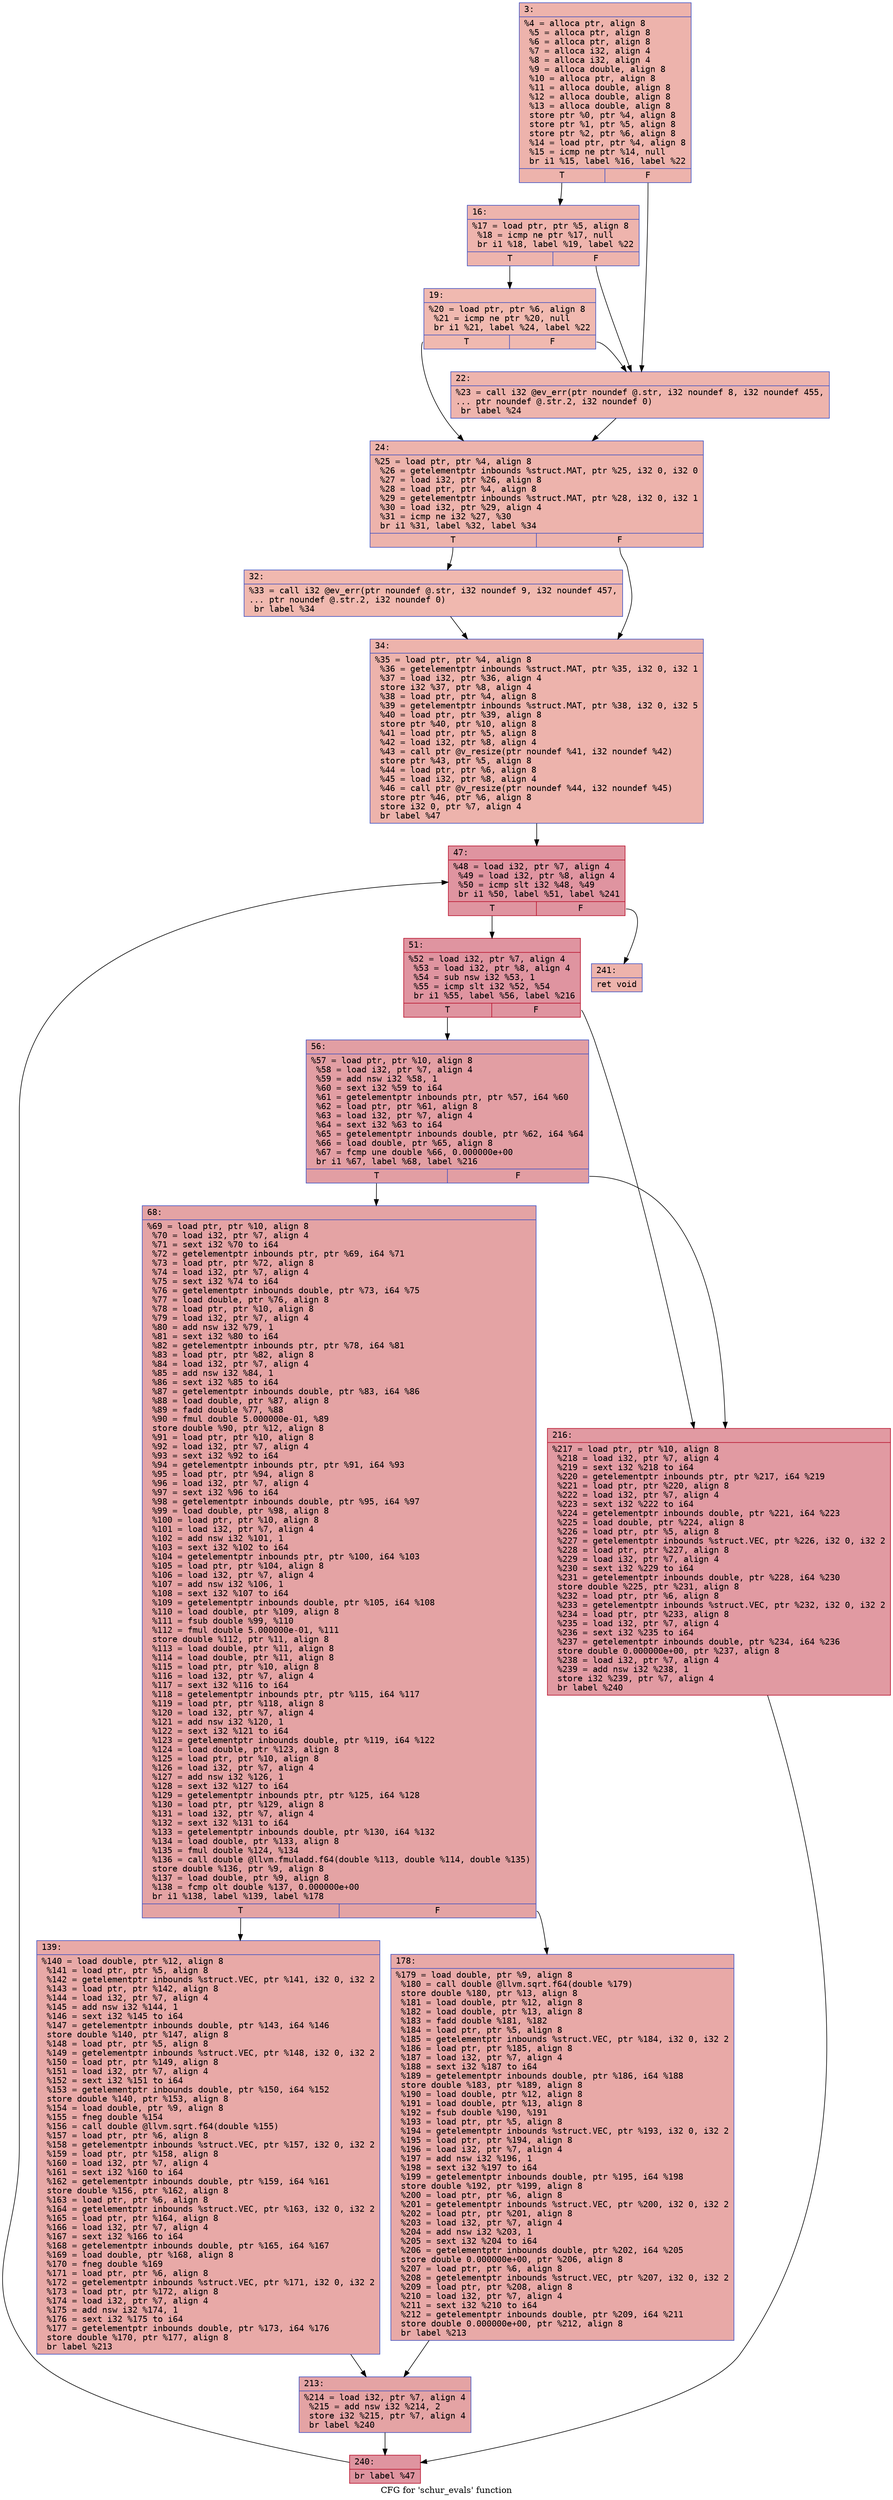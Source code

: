 digraph "CFG for 'schur_evals' function" {
	label="CFG for 'schur_evals' function";

	Node0x600001f90320 [shape=record,color="#3d50c3ff", style=filled, fillcolor="#d6524470" fontname="Courier",label="{3:\l|  %4 = alloca ptr, align 8\l  %5 = alloca ptr, align 8\l  %6 = alloca ptr, align 8\l  %7 = alloca i32, align 4\l  %8 = alloca i32, align 4\l  %9 = alloca double, align 8\l  %10 = alloca ptr, align 8\l  %11 = alloca double, align 8\l  %12 = alloca double, align 8\l  %13 = alloca double, align 8\l  store ptr %0, ptr %4, align 8\l  store ptr %1, ptr %5, align 8\l  store ptr %2, ptr %6, align 8\l  %14 = load ptr, ptr %4, align 8\l  %15 = icmp ne ptr %14, null\l  br i1 %15, label %16, label %22\l|{<s0>T|<s1>F}}"];
	Node0x600001f90320:s0 -> Node0x600001f903c0[tooltip="3 -> 16\nProbability 62.50%" ];
	Node0x600001f90320:s1 -> Node0x600001f90460[tooltip="3 -> 22\nProbability 37.50%" ];
	Node0x600001f903c0 [shape=record,color="#3d50c3ff", style=filled, fillcolor="#d8564670" fontname="Courier",label="{16:\l|  %17 = load ptr, ptr %5, align 8\l  %18 = icmp ne ptr %17, null\l  br i1 %18, label %19, label %22\l|{<s0>T|<s1>F}}"];
	Node0x600001f903c0:s0 -> Node0x600001f90410[tooltip="16 -> 19\nProbability 62.50%" ];
	Node0x600001f903c0:s1 -> Node0x600001f90460[tooltip="16 -> 22\nProbability 37.50%" ];
	Node0x600001f90410 [shape=record,color="#3d50c3ff", style=filled, fillcolor="#de614d70" fontname="Courier",label="{19:\l|  %20 = load ptr, ptr %6, align 8\l  %21 = icmp ne ptr %20, null\l  br i1 %21, label %24, label %22\l|{<s0>T|<s1>F}}"];
	Node0x600001f90410:s0 -> Node0x600001f904b0[tooltip="19 -> 24\nProbability 62.50%" ];
	Node0x600001f90410:s1 -> Node0x600001f90460[tooltip="19 -> 22\nProbability 37.50%" ];
	Node0x600001f90460 [shape=record,color="#3d50c3ff", style=filled, fillcolor="#d8564670" fontname="Courier",label="{22:\l|  %23 = call i32 @ev_err(ptr noundef @.str, i32 noundef 8, i32 noundef 455,\l... ptr noundef @.str.2, i32 noundef 0)\l  br label %24\l}"];
	Node0x600001f90460 -> Node0x600001f904b0[tooltip="22 -> 24\nProbability 100.00%" ];
	Node0x600001f904b0 [shape=record,color="#3d50c3ff", style=filled, fillcolor="#d6524470" fontname="Courier",label="{24:\l|  %25 = load ptr, ptr %4, align 8\l  %26 = getelementptr inbounds %struct.MAT, ptr %25, i32 0, i32 0\l  %27 = load i32, ptr %26, align 8\l  %28 = load ptr, ptr %4, align 8\l  %29 = getelementptr inbounds %struct.MAT, ptr %28, i32 0, i32 1\l  %30 = load i32, ptr %29, align 4\l  %31 = icmp ne i32 %27, %30\l  br i1 %31, label %32, label %34\l|{<s0>T|<s1>F}}"];
	Node0x600001f904b0:s0 -> Node0x600001f90500[tooltip="24 -> 32\nProbability 50.00%" ];
	Node0x600001f904b0:s1 -> Node0x600001f90550[tooltip="24 -> 34\nProbability 50.00%" ];
	Node0x600001f90500 [shape=record,color="#3d50c3ff", style=filled, fillcolor="#dc5d4a70" fontname="Courier",label="{32:\l|  %33 = call i32 @ev_err(ptr noundef @.str, i32 noundef 9, i32 noundef 457,\l... ptr noundef @.str.2, i32 noundef 0)\l  br label %34\l}"];
	Node0x600001f90500 -> Node0x600001f90550[tooltip="32 -> 34\nProbability 100.00%" ];
	Node0x600001f90550 [shape=record,color="#3d50c3ff", style=filled, fillcolor="#d6524470" fontname="Courier",label="{34:\l|  %35 = load ptr, ptr %4, align 8\l  %36 = getelementptr inbounds %struct.MAT, ptr %35, i32 0, i32 1\l  %37 = load i32, ptr %36, align 4\l  store i32 %37, ptr %8, align 4\l  %38 = load ptr, ptr %4, align 8\l  %39 = getelementptr inbounds %struct.MAT, ptr %38, i32 0, i32 5\l  %40 = load ptr, ptr %39, align 8\l  store ptr %40, ptr %10, align 8\l  %41 = load ptr, ptr %5, align 8\l  %42 = load i32, ptr %8, align 4\l  %43 = call ptr @v_resize(ptr noundef %41, i32 noundef %42)\l  store ptr %43, ptr %5, align 8\l  %44 = load ptr, ptr %6, align 8\l  %45 = load i32, ptr %8, align 4\l  %46 = call ptr @v_resize(ptr noundef %44, i32 noundef %45)\l  store ptr %46, ptr %6, align 8\l  store i32 0, ptr %7, align 4\l  br label %47\l}"];
	Node0x600001f90550 -> Node0x600001f905a0[tooltip="34 -> 47\nProbability 100.00%" ];
	Node0x600001f905a0 [shape=record,color="#b70d28ff", style=filled, fillcolor="#b70d2870" fontname="Courier",label="{47:\l|  %48 = load i32, ptr %7, align 4\l  %49 = load i32, ptr %8, align 4\l  %50 = icmp slt i32 %48, %49\l  br i1 %50, label %51, label %241\l|{<s0>T|<s1>F}}"];
	Node0x600001f905a0:s0 -> Node0x600001f905f0[tooltip="47 -> 51\nProbability 96.88%" ];
	Node0x600001f905a0:s1 -> Node0x600001f90870[tooltip="47 -> 241\nProbability 3.12%" ];
	Node0x600001f905f0 [shape=record,color="#b70d28ff", style=filled, fillcolor="#b70d2870" fontname="Courier",label="{51:\l|  %52 = load i32, ptr %7, align 4\l  %53 = load i32, ptr %8, align 4\l  %54 = sub nsw i32 %53, 1\l  %55 = icmp slt i32 %52, %54\l  br i1 %55, label %56, label %216\l|{<s0>T|<s1>F}}"];
	Node0x600001f905f0:s0 -> Node0x600001f90640[tooltip="51 -> 56\nProbability 50.00%" ];
	Node0x600001f905f0:s1 -> Node0x600001f907d0[tooltip="51 -> 216\nProbability 50.00%" ];
	Node0x600001f90640 [shape=record,color="#3d50c3ff", style=filled, fillcolor="#be242e70" fontname="Courier",label="{56:\l|  %57 = load ptr, ptr %10, align 8\l  %58 = load i32, ptr %7, align 4\l  %59 = add nsw i32 %58, 1\l  %60 = sext i32 %59 to i64\l  %61 = getelementptr inbounds ptr, ptr %57, i64 %60\l  %62 = load ptr, ptr %61, align 8\l  %63 = load i32, ptr %7, align 4\l  %64 = sext i32 %63 to i64\l  %65 = getelementptr inbounds double, ptr %62, i64 %64\l  %66 = load double, ptr %65, align 8\l  %67 = fcmp une double %66, 0.000000e+00\l  br i1 %67, label %68, label %216\l|{<s0>T|<s1>F}}"];
	Node0x600001f90640:s0 -> Node0x600001f90690[tooltip="56 -> 68\nProbability 62.50%" ];
	Node0x600001f90640:s1 -> Node0x600001f907d0[tooltip="56 -> 216\nProbability 37.50%" ];
	Node0x600001f90690 [shape=record,color="#3d50c3ff", style=filled, fillcolor="#c32e3170" fontname="Courier",label="{68:\l|  %69 = load ptr, ptr %10, align 8\l  %70 = load i32, ptr %7, align 4\l  %71 = sext i32 %70 to i64\l  %72 = getelementptr inbounds ptr, ptr %69, i64 %71\l  %73 = load ptr, ptr %72, align 8\l  %74 = load i32, ptr %7, align 4\l  %75 = sext i32 %74 to i64\l  %76 = getelementptr inbounds double, ptr %73, i64 %75\l  %77 = load double, ptr %76, align 8\l  %78 = load ptr, ptr %10, align 8\l  %79 = load i32, ptr %7, align 4\l  %80 = add nsw i32 %79, 1\l  %81 = sext i32 %80 to i64\l  %82 = getelementptr inbounds ptr, ptr %78, i64 %81\l  %83 = load ptr, ptr %82, align 8\l  %84 = load i32, ptr %7, align 4\l  %85 = add nsw i32 %84, 1\l  %86 = sext i32 %85 to i64\l  %87 = getelementptr inbounds double, ptr %83, i64 %86\l  %88 = load double, ptr %87, align 8\l  %89 = fadd double %77, %88\l  %90 = fmul double 5.000000e-01, %89\l  store double %90, ptr %12, align 8\l  %91 = load ptr, ptr %10, align 8\l  %92 = load i32, ptr %7, align 4\l  %93 = sext i32 %92 to i64\l  %94 = getelementptr inbounds ptr, ptr %91, i64 %93\l  %95 = load ptr, ptr %94, align 8\l  %96 = load i32, ptr %7, align 4\l  %97 = sext i32 %96 to i64\l  %98 = getelementptr inbounds double, ptr %95, i64 %97\l  %99 = load double, ptr %98, align 8\l  %100 = load ptr, ptr %10, align 8\l  %101 = load i32, ptr %7, align 4\l  %102 = add nsw i32 %101, 1\l  %103 = sext i32 %102 to i64\l  %104 = getelementptr inbounds ptr, ptr %100, i64 %103\l  %105 = load ptr, ptr %104, align 8\l  %106 = load i32, ptr %7, align 4\l  %107 = add nsw i32 %106, 1\l  %108 = sext i32 %107 to i64\l  %109 = getelementptr inbounds double, ptr %105, i64 %108\l  %110 = load double, ptr %109, align 8\l  %111 = fsub double %99, %110\l  %112 = fmul double 5.000000e-01, %111\l  store double %112, ptr %11, align 8\l  %113 = load double, ptr %11, align 8\l  %114 = load double, ptr %11, align 8\l  %115 = load ptr, ptr %10, align 8\l  %116 = load i32, ptr %7, align 4\l  %117 = sext i32 %116 to i64\l  %118 = getelementptr inbounds ptr, ptr %115, i64 %117\l  %119 = load ptr, ptr %118, align 8\l  %120 = load i32, ptr %7, align 4\l  %121 = add nsw i32 %120, 1\l  %122 = sext i32 %121 to i64\l  %123 = getelementptr inbounds double, ptr %119, i64 %122\l  %124 = load double, ptr %123, align 8\l  %125 = load ptr, ptr %10, align 8\l  %126 = load i32, ptr %7, align 4\l  %127 = add nsw i32 %126, 1\l  %128 = sext i32 %127 to i64\l  %129 = getelementptr inbounds ptr, ptr %125, i64 %128\l  %130 = load ptr, ptr %129, align 8\l  %131 = load i32, ptr %7, align 4\l  %132 = sext i32 %131 to i64\l  %133 = getelementptr inbounds double, ptr %130, i64 %132\l  %134 = load double, ptr %133, align 8\l  %135 = fmul double %124, %134\l  %136 = call double @llvm.fmuladd.f64(double %113, double %114, double %135)\l  store double %136, ptr %9, align 8\l  %137 = load double, ptr %9, align 8\l  %138 = fcmp olt double %137, 0.000000e+00\l  br i1 %138, label %139, label %178\l|{<s0>T|<s1>F}}"];
	Node0x600001f90690:s0 -> Node0x600001f906e0[tooltip="68 -> 139\nProbability 50.00%" ];
	Node0x600001f90690:s1 -> Node0x600001f90730[tooltip="68 -> 178\nProbability 50.00%" ];
	Node0x600001f906e0 [shape=record,color="#3d50c3ff", style=filled, fillcolor="#ca3b3770" fontname="Courier",label="{139:\l|  %140 = load double, ptr %12, align 8\l  %141 = load ptr, ptr %5, align 8\l  %142 = getelementptr inbounds %struct.VEC, ptr %141, i32 0, i32 2\l  %143 = load ptr, ptr %142, align 8\l  %144 = load i32, ptr %7, align 4\l  %145 = add nsw i32 %144, 1\l  %146 = sext i32 %145 to i64\l  %147 = getelementptr inbounds double, ptr %143, i64 %146\l  store double %140, ptr %147, align 8\l  %148 = load ptr, ptr %5, align 8\l  %149 = getelementptr inbounds %struct.VEC, ptr %148, i32 0, i32 2\l  %150 = load ptr, ptr %149, align 8\l  %151 = load i32, ptr %7, align 4\l  %152 = sext i32 %151 to i64\l  %153 = getelementptr inbounds double, ptr %150, i64 %152\l  store double %140, ptr %153, align 8\l  %154 = load double, ptr %9, align 8\l  %155 = fneg double %154\l  %156 = call double @llvm.sqrt.f64(double %155)\l  %157 = load ptr, ptr %6, align 8\l  %158 = getelementptr inbounds %struct.VEC, ptr %157, i32 0, i32 2\l  %159 = load ptr, ptr %158, align 8\l  %160 = load i32, ptr %7, align 4\l  %161 = sext i32 %160 to i64\l  %162 = getelementptr inbounds double, ptr %159, i64 %161\l  store double %156, ptr %162, align 8\l  %163 = load ptr, ptr %6, align 8\l  %164 = getelementptr inbounds %struct.VEC, ptr %163, i32 0, i32 2\l  %165 = load ptr, ptr %164, align 8\l  %166 = load i32, ptr %7, align 4\l  %167 = sext i32 %166 to i64\l  %168 = getelementptr inbounds double, ptr %165, i64 %167\l  %169 = load double, ptr %168, align 8\l  %170 = fneg double %169\l  %171 = load ptr, ptr %6, align 8\l  %172 = getelementptr inbounds %struct.VEC, ptr %171, i32 0, i32 2\l  %173 = load ptr, ptr %172, align 8\l  %174 = load i32, ptr %7, align 4\l  %175 = add nsw i32 %174, 1\l  %176 = sext i32 %175 to i64\l  %177 = getelementptr inbounds double, ptr %173, i64 %176\l  store double %170, ptr %177, align 8\l  br label %213\l}"];
	Node0x600001f906e0 -> Node0x600001f90780[tooltip="139 -> 213\nProbability 100.00%" ];
	Node0x600001f90730 [shape=record,color="#3d50c3ff", style=filled, fillcolor="#ca3b3770" fontname="Courier",label="{178:\l|  %179 = load double, ptr %9, align 8\l  %180 = call double @llvm.sqrt.f64(double %179)\l  store double %180, ptr %13, align 8\l  %181 = load double, ptr %12, align 8\l  %182 = load double, ptr %13, align 8\l  %183 = fadd double %181, %182\l  %184 = load ptr, ptr %5, align 8\l  %185 = getelementptr inbounds %struct.VEC, ptr %184, i32 0, i32 2\l  %186 = load ptr, ptr %185, align 8\l  %187 = load i32, ptr %7, align 4\l  %188 = sext i32 %187 to i64\l  %189 = getelementptr inbounds double, ptr %186, i64 %188\l  store double %183, ptr %189, align 8\l  %190 = load double, ptr %12, align 8\l  %191 = load double, ptr %13, align 8\l  %192 = fsub double %190, %191\l  %193 = load ptr, ptr %5, align 8\l  %194 = getelementptr inbounds %struct.VEC, ptr %193, i32 0, i32 2\l  %195 = load ptr, ptr %194, align 8\l  %196 = load i32, ptr %7, align 4\l  %197 = add nsw i32 %196, 1\l  %198 = sext i32 %197 to i64\l  %199 = getelementptr inbounds double, ptr %195, i64 %198\l  store double %192, ptr %199, align 8\l  %200 = load ptr, ptr %6, align 8\l  %201 = getelementptr inbounds %struct.VEC, ptr %200, i32 0, i32 2\l  %202 = load ptr, ptr %201, align 8\l  %203 = load i32, ptr %7, align 4\l  %204 = add nsw i32 %203, 1\l  %205 = sext i32 %204 to i64\l  %206 = getelementptr inbounds double, ptr %202, i64 %205\l  store double 0.000000e+00, ptr %206, align 8\l  %207 = load ptr, ptr %6, align 8\l  %208 = getelementptr inbounds %struct.VEC, ptr %207, i32 0, i32 2\l  %209 = load ptr, ptr %208, align 8\l  %210 = load i32, ptr %7, align 4\l  %211 = sext i32 %210 to i64\l  %212 = getelementptr inbounds double, ptr %209, i64 %211\l  store double 0.000000e+00, ptr %212, align 8\l  br label %213\l}"];
	Node0x600001f90730 -> Node0x600001f90780[tooltip="178 -> 213\nProbability 100.00%" ];
	Node0x600001f90780 [shape=record,color="#3d50c3ff", style=filled, fillcolor="#c32e3170" fontname="Courier",label="{213:\l|  %214 = load i32, ptr %7, align 4\l  %215 = add nsw i32 %214, 2\l  store i32 %215, ptr %7, align 4\l  br label %240\l}"];
	Node0x600001f90780 -> Node0x600001f90820[tooltip="213 -> 240\nProbability 100.00%" ];
	Node0x600001f907d0 [shape=record,color="#b70d28ff", style=filled, fillcolor="#bb1b2c70" fontname="Courier",label="{216:\l|  %217 = load ptr, ptr %10, align 8\l  %218 = load i32, ptr %7, align 4\l  %219 = sext i32 %218 to i64\l  %220 = getelementptr inbounds ptr, ptr %217, i64 %219\l  %221 = load ptr, ptr %220, align 8\l  %222 = load i32, ptr %7, align 4\l  %223 = sext i32 %222 to i64\l  %224 = getelementptr inbounds double, ptr %221, i64 %223\l  %225 = load double, ptr %224, align 8\l  %226 = load ptr, ptr %5, align 8\l  %227 = getelementptr inbounds %struct.VEC, ptr %226, i32 0, i32 2\l  %228 = load ptr, ptr %227, align 8\l  %229 = load i32, ptr %7, align 4\l  %230 = sext i32 %229 to i64\l  %231 = getelementptr inbounds double, ptr %228, i64 %230\l  store double %225, ptr %231, align 8\l  %232 = load ptr, ptr %6, align 8\l  %233 = getelementptr inbounds %struct.VEC, ptr %232, i32 0, i32 2\l  %234 = load ptr, ptr %233, align 8\l  %235 = load i32, ptr %7, align 4\l  %236 = sext i32 %235 to i64\l  %237 = getelementptr inbounds double, ptr %234, i64 %236\l  store double 0.000000e+00, ptr %237, align 8\l  %238 = load i32, ptr %7, align 4\l  %239 = add nsw i32 %238, 1\l  store i32 %239, ptr %7, align 4\l  br label %240\l}"];
	Node0x600001f907d0 -> Node0x600001f90820[tooltip="216 -> 240\nProbability 100.00%" ];
	Node0x600001f90820 [shape=record,color="#b70d28ff", style=filled, fillcolor="#b70d2870" fontname="Courier",label="{240:\l|  br label %47\l}"];
	Node0x600001f90820 -> Node0x600001f905a0[tooltip="240 -> 47\nProbability 100.00%" ];
	Node0x600001f90870 [shape=record,color="#3d50c3ff", style=filled, fillcolor="#d6524470" fontname="Courier",label="{241:\l|  ret void\l}"];
}

